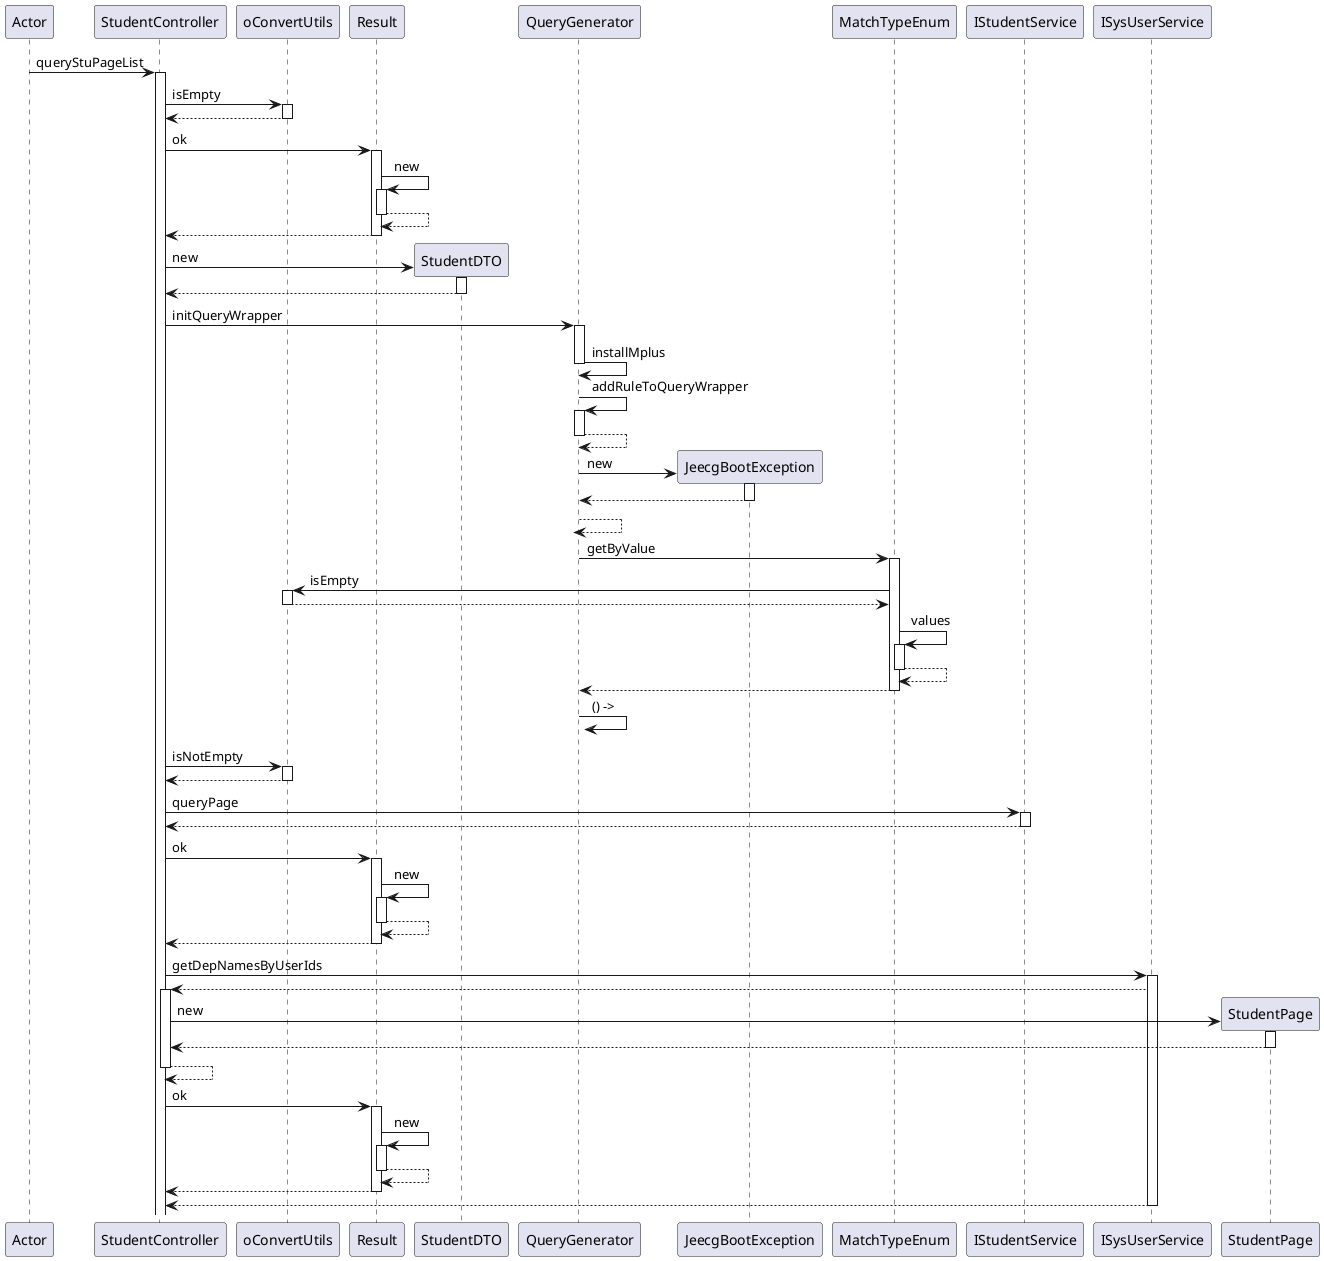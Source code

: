 @startuml
participant Actor
Actor -> StudentController : queryStuPageList
activate StudentController
StudentController -> oConvertUtils : isEmpty
activate oConvertUtils
oConvertUtils --> StudentController
deactivate oConvertUtils
StudentController -> Result : ok
activate Result
Result -> Result : new
activate Result
Result --> Result
deactivate Result
Result --> StudentController
deactivate Result
create StudentDTO
StudentController -> StudentDTO : new
activate StudentDTO
StudentDTO --> StudentController
deactivate StudentDTO
StudentController -> QueryGenerator : initQueryWrapper
activate QueryGenerator
QueryGenerator -> QueryGenerator : installMplus
deactivate QueryGenerator
QueryGenerator -> QueryGenerator : addRuleToQueryWrapper
activate QueryGenerator
QueryGenerator --> QueryGenerator
deactivate QueryGenerator
create JeecgBootException
QueryGenerator -> JeecgBootException : new
activate JeecgBootException
JeecgBootException --> QueryGenerator
deactivate JeecgBootException
QueryGenerator --> QueryGenerator
deactivate QueryGenerator
QueryGenerator -> MatchTypeEnum : getByValue
activate MatchTypeEnum
MatchTypeEnum -> oConvertUtils : isEmpty
activate oConvertUtils
oConvertUtils --> MatchTypeEnum
deactivate oConvertUtils
MatchTypeEnum -> MatchTypeEnum : values
activate MatchTypeEnum
MatchTypeEnum --> MatchTypeEnum
deactivate MatchTypeEnum
MatchTypeEnum --> QueryGenerator
deactivate MatchTypeEnum
QueryGenerator -> QueryGenerator : () ->
activate QueryGenerator
StudentController -> oConvertUtils : isNotEmpty
activate oConvertUtils
oConvertUtils --> StudentController
deactivate oConvertUtils
StudentController -> IStudentService : queryPage
activate IStudentService
IStudentService --> StudentController
deactivate IStudentService
StudentController -> Result : ok
activate Result
Result -> Result : new
activate Result
Result --> Result
deactivate Result
Result --> StudentController
deactivate Result
StudentController -> ISysUserService : getDepNamesByUserIds
activate ISysUserService
ISysUserService --> StudentController
activate StudentController
create StudentPage
StudentController -> StudentPage : new
activate StudentPage
StudentPage --> StudentController
deactivate StudentPage
StudentController --> StudentController
deactivate StudentController
StudentController -> Result : ok
activate Result
Result -> Result : new
activate Result
Result --> Result
deactivate Result
Result --> StudentController
deactivate Result
return
@enduml